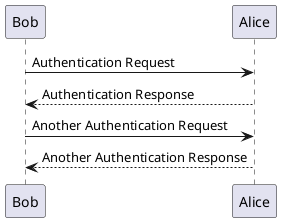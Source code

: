 @startuml Basic Examples
Bob->Alice:Authentication Request
Alice-->Bob:Authentication Response

Bob->Alice:Another Authentication Request
Bob<--Alice:Another Authentication Response
@enduml
